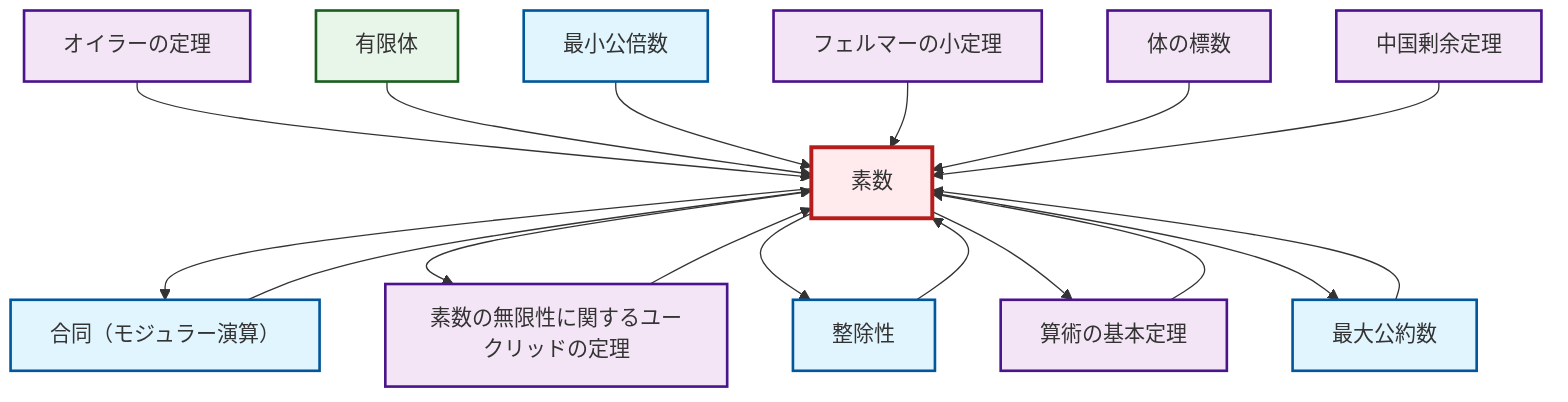 graph TD
    classDef definition fill:#e1f5fe,stroke:#01579b,stroke-width:2px
    classDef theorem fill:#f3e5f5,stroke:#4a148c,stroke-width:2px
    classDef axiom fill:#fff3e0,stroke:#e65100,stroke-width:2px
    classDef example fill:#e8f5e9,stroke:#1b5e20,stroke-width:2px
    classDef current fill:#ffebee,stroke:#b71c1c,stroke-width:3px
    thm-euler["オイラーの定理"]:::theorem
    def-prime["素数"]:::definition
    def-gcd["最大公約数"]:::definition
    ex-finite-field["有限体"]:::example
    thm-fundamental-arithmetic["算術の基本定理"]:::theorem
    thm-fermat-little["フェルマーの小定理"]:::theorem
    def-divisibility["整除性"]:::definition
    def-lcm["最小公倍数"]:::definition
    thm-chinese-remainder["中国剰余定理"]:::theorem
    thm-euclid-infinitude-primes["素数の無限性に関するユークリッドの定理"]:::theorem
    thm-field-characteristic["体の標数"]:::theorem
    def-congruence["合同（モジュラー演算）"]:::definition
    def-prime --> def-congruence
    def-prime --> thm-euclid-infinitude-primes
    def-prime --> def-divisibility
    thm-euler --> def-prime
    def-gcd --> def-prime
    ex-finite-field --> def-prime
    def-lcm --> def-prime
    thm-fermat-little --> def-prime
    thm-fundamental-arithmetic --> def-prime
    def-prime --> thm-fundamental-arithmetic
    def-divisibility --> def-prime
    thm-field-characteristic --> def-prime
    def-congruence --> def-prime
    def-prime --> def-gcd
    thm-chinese-remainder --> def-prime
    thm-euclid-infinitude-primes --> def-prime
    class def-prime current